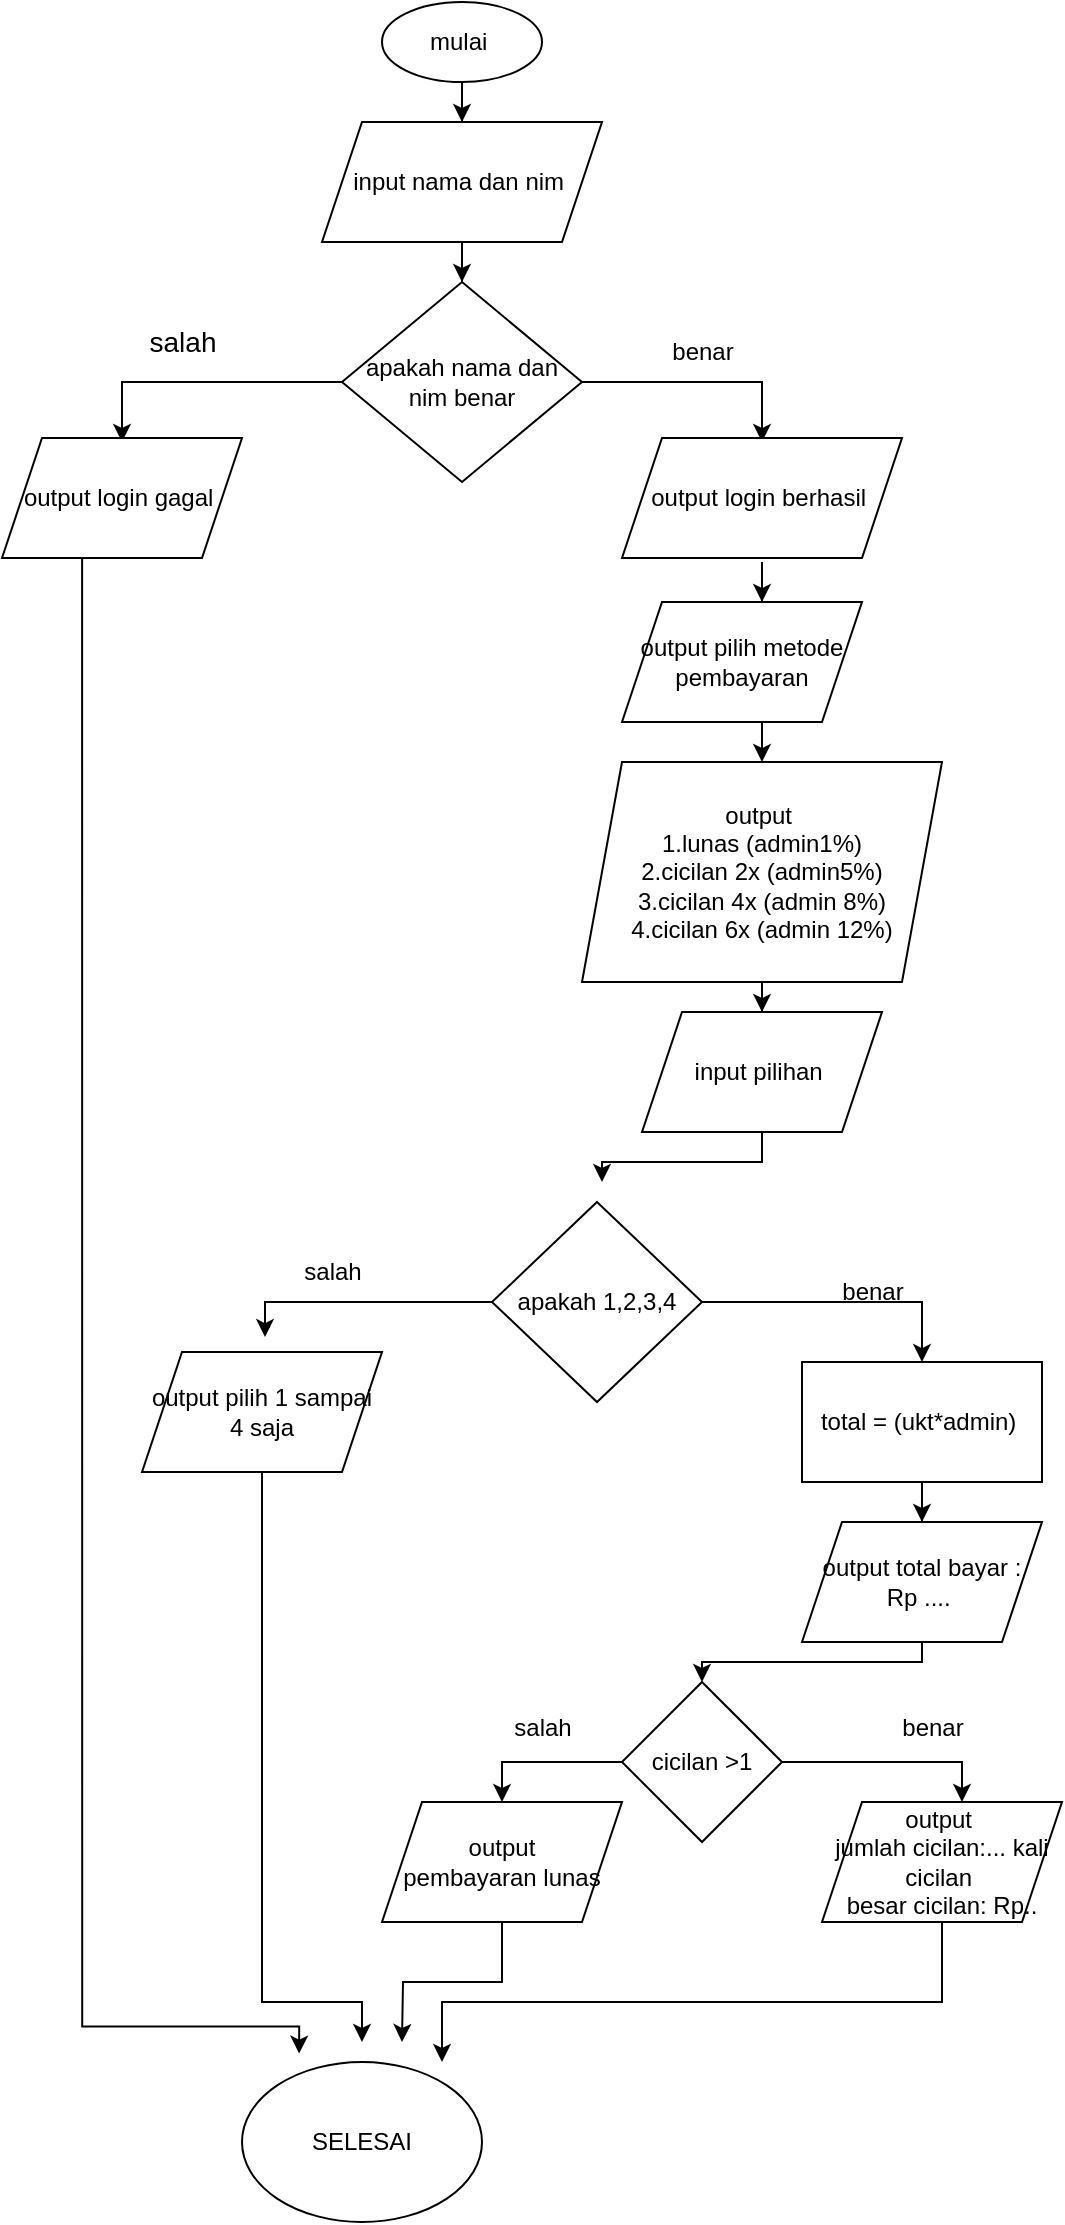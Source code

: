 <mxfile version="28.1.2">
  <diagram name="Page-1" id="s9EJyZMEFwhjkPpfDu9-">
    <mxGraphModel dx="692" dy="501" grid="1" gridSize="10" guides="1" tooltips="1" connect="1" arrows="1" fold="1" page="1" pageScale="1" pageWidth="850" pageHeight="1100" math="0" shadow="0">
      <root>
        <mxCell id="0" />
        <mxCell id="1" parent="0" />
        <mxCell id="C3BFWkX5ecgsuufXOQ3z-1" value="" style="edgeStyle=orthogonalEdgeStyle;rounded=0;orthogonalLoop=1;jettySize=auto;html=1;" edge="1" parent="1" source="C3BFWkX5ecgsuufXOQ3z-2" target="C3BFWkX5ecgsuufXOQ3z-4">
          <mxGeometry relative="1" as="geometry" />
        </mxCell>
        <mxCell id="C3BFWkX5ecgsuufXOQ3z-2" value="mulai&amp;nbsp;" style="ellipse;whiteSpace=wrap;html=1;" vertex="1" parent="1">
          <mxGeometry x="350" y="25" width="80" height="40" as="geometry" />
        </mxCell>
        <mxCell id="C3BFWkX5ecgsuufXOQ3z-3" value="" style="edgeStyle=orthogonalEdgeStyle;rounded=0;orthogonalLoop=1;jettySize=auto;html=1;" edge="1" parent="1" source="C3BFWkX5ecgsuufXOQ3z-4" target="C3BFWkX5ecgsuufXOQ3z-7">
          <mxGeometry relative="1" as="geometry" />
        </mxCell>
        <mxCell id="C3BFWkX5ecgsuufXOQ3z-4" value="input nama dan nim&amp;nbsp;" style="shape=parallelogram;perimeter=parallelogramPerimeter;whiteSpace=wrap;html=1;fixedSize=1;" vertex="1" parent="1">
          <mxGeometry x="320" y="85" width="140" height="60" as="geometry" />
        </mxCell>
        <mxCell id="C3BFWkX5ecgsuufXOQ3z-5" value="&lt;font style=&quot;font-size: 14px;&quot;&gt;salah&lt;/font&gt;" style="edgeStyle=orthogonalEdgeStyle;rounded=0;orthogonalLoop=1;jettySize=auto;html=1;" edge="1" parent="1">
          <mxGeometry x="0.142" y="-20" relative="1" as="geometry">
            <mxPoint x="330" y="215" as="sourcePoint" />
            <mxPoint x="220.0" y="245" as="targetPoint" />
            <Array as="points">
              <mxPoint x="330" y="215" />
              <mxPoint x="220" y="215" />
            </Array>
            <mxPoint as="offset" />
          </mxGeometry>
        </mxCell>
        <mxCell id="C3BFWkX5ecgsuufXOQ3z-6" value="" style="edgeStyle=orthogonalEdgeStyle;rounded=0;orthogonalLoop=1;jettySize=auto;html=1;" edge="1" parent="1" source="C3BFWkX5ecgsuufXOQ3z-7">
          <mxGeometry relative="1" as="geometry">
            <mxPoint x="540" y="245" as="targetPoint" />
            <Array as="points">
              <mxPoint x="540" y="215" />
            </Array>
          </mxGeometry>
        </mxCell>
        <mxCell id="C3BFWkX5ecgsuufXOQ3z-7" value="apakah nama dan nim benar" style="rhombus;whiteSpace=wrap;html=1;" vertex="1" parent="1">
          <mxGeometry x="330" y="165" width="120" height="100" as="geometry" />
        </mxCell>
        <mxCell id="C3BFWkX5ecgsuufXOQ3z-8" value="" style="edgeStyle=orthogonalEdgeStyle;rounded=0;orthogonalLoop=1;jettySize=auto;html=1;" edge="1" parent="1">
          <mxGeometry relative="1" as="geometry">
            <mxPoint x="540" y="335" as="sourcePoint" />
            <mxPoint x="540" y="325" as="targetPoint" />
            <Array as="points">
              <mxPoint x="540" y="305" />
              <mxPoint x="540" y="305" />
            </Array>
          </mxGeometry>
        </mxCell>
        <mxCell id="C3BFWkX5ecgsuufXOQ3z-9" value="benar" style="text;html=1;align=center;verticalAlign=middle;resizable=0;points=[];autosize=1;strokeColor=none;fillColor=none;" vertex="1" parent="1">
          <mxGeometry x="485" y="185" width="50" height="30" as="geometry" />
        </mxCell>
        <mxCell id="C3BFWkX5ecgsuufXOQ3z-10" value="" style="edgeStyle=orthogonalEdgeStyle;rounded=0;orthogonalLoop=1;jettySize=auto;html=1;" edge="1" parent="1" source="C3BFWkX5ecgsuufXOQ3z-11" target="C3BFWkX5ecgsuufXOQ3z-16">
          <mxGeometry relative="1" as="geometry">
            <Array as="points">
              <mxPoint x="540" y="395" />
              <mxPoint x="540" y="395" />
            </Array>
          </mxGeometry>
        </mxCell>
        <mxCell id="C3BFWkX5ecgsuufXOQ3z-11" value="output pilih metode pembayaran" style="shape=parallelogram;perimeter=parallelogramPerimeter;whiteSpace=wrap;html=1;fixedSize=1;" vertex="1" parent="1">
          <mxGeometry x="470" y="325" width="120" height="60" as="geometry" />
        </mxCell>
        <mxCell id="C3BFWkX5ecgsuufXOQ3z-12" style="edgeStyle=orthogonalEdgeStyle;rounded=0;orthogonalLoop=1;jettySize=auto;html=1;entryX=0.238;entryY=0.12;entryDx=0;entryDy=0;entryPerimeter=0;" edge="1" parent="1">
          <mxGeometry relative="1" as="geometry">
            <mxPoint x="308.56" y="1050.8" as="targetPoint" />
            <mxPoint x="200.053" y="289.2" as="sourcePoint" />
            <Array as="points">
              <mxPoint x="200" y="1037.2" />
              <mxPoint x="309" y="1037.2" />
            </Array>
          </mxGeometry>
        </mxCell>
        <mxCell id="C3BFWkX5ecgsuufXOQ3z-13" value="output login gagal&amp;nbsp;" style="shape=parallelogram;perimeter=parallelogramPerimeter;whiteSpace=wrap;html=1;fixedSize=1;" vertex="1" parent="1">
          <mxGeometry x="160" y="243" width="120" height="60" as="geometry" />
        </mxCell>
        <mxCell id="C3BFWkX5ecgsuufXOQ3z-14" value="output login berhasil&amp;nbsp;" style="shape=parallelogram;perimeter=parallelogramPerimeter;whiteSpace=wrap;html=1;fixedSize=1;" vertex="1" parent="1">
          <mxGeometry x="470" y="243" width="140" height="60" as="geometry" />
        </mxCell>
        <mxCell id="C3BFWkX5ecgsuufXOQ3z-15" value="" style="edgeStyle=orthogonalEdgeStyle;rounded=0;orthogonalLoop=1;jettySize=auto;html=1;" edge="1" parent="1" source="C3BFWkX5ecgsuufXOQ3z-16" target="C3BFWkX5ecgsuufXOQ3z-18">
          <mxGeometry relative="1" as="geometry" />
        </mxCell>
        <mxCell id="C3BFWkX5ecgsuufXOQ3z-16" value="output&amp;nbsp;&lt;div&gt;&lt;span style=&quot;background-color: transparent; color: light-dark(rgb(0, 0, 0), rgb(255, 255, 255));&quot;&gt;1.lunas (admin1%)&lt;/span&gt;&lt;div&gt;&lt;div&gt;2.cicilan 2x (admin5%)&lt;/div&gt;&lt;div&gt;3.cicilan 4x (admin 8%)&lt;/div&gt;&lt;div&gt;4.cicilan 6x (admin 12%)&lt;/div&gt;&lt;/div&gt;&lt;/div&gt;" style="shape=parallelogram;perimeter=parallelogramPerimeter;whiteSpace=wrap;html=1;fixedSize=1;" vertex="1" parent="1">
          <mxGeometry x="450" y="405" width="180" height="110" as="geometry" />
        </mxCell>
        <mxCell id="C3BFWkX5ecgsuufXOQ3z-17" style="edgeStyle=orthogonalEdgeStyle;rounded=0;orthogonalLoop=1;jettySize=auto;html=1;" edge="1" parent="1" source="C3BFWkX5ecgsuufXOQ3z-18">
          <mxGeometry relative="1" as="geometry">
            <mxPoint x="460" y="615" as="targetPoint" />
            <Array as="points">
              <mxPoint x="540" y="605" />
              <mxPoint x="460" y="605" />
            </Array>
          </mxGeometry>
        </mxCell>
        <mxCell id="C3BFWkX5ecgsuufXOQ3z-18" value="input pilihan&amp;nbsp;" style="shape=parallelogram;perimeter=parallelogramPerimeter;whiteSpace=wrap;html=1;fixedSize=1;" vertex="1" parent="1">
          <mxGeometry x="480" y="530" width="120" height="60" as="geometry" />
        </mxCell>
        <mxCell id="C3BFWkX5ecgsuufXOQ3z-19" value="" style="edgeStyle=orthogonalEdgeStyle;rounded=0;orthogonalLoop=1;jettySize=auto;html=1;" edge="1" parent="1">
          <mxGeometry relative="1" as="geometry">
            <mxPoint x="405" y="675" as="sourcePoint" />
            <mxPoint x="291.5" y="692.51" as="targetPoint" />
            <Array as="points">
              <mxPoint x="292" y="675" />
            </Array>
          </mxGeometry>
        </mxCell>
        <mxCell id="C3BFWkX5ecgsuufXOQ3z-20" value="" style="edgeStyle=orthogonalEdgeStyle;rounded=0;orthogonalLoop=1;jettySize=auto;html=1;" edge="1" parent="1">
          <mxGeometry relative="1" as="geometry">
            <mxPoint x="499.994" y="674.997" as="sourcePoint" />
            <mxPoint x="619.997" y="705.04" as="targetPoint" />
            <Array as="points">
              <mxPoint x="620" y="675.04" />
            </Array>
          </mxGeometry>
        </mxCell>
        <mxCell id="C3BFWkX5ecgsuufXOQ3z-21" value="apakah 1,2,3,4" style="rhombus;whiteSpace=wrap;html=1;" vertex="1" parent="1">
          <mxGeometry x="405" y="625" width="105" height="100" as="geometry" />
        </mxCell>
        <mxCell id="C3BFWkX5ecgsuufXOQ3z-22" style="edgeStyle=orthogonalEdgeStyle;rounded=0;orthogonalLoop=1;jettySize=auto;html=1;" edge="1" parent="1" source="C3BFWkX5ecgsuufXOQ3z-23">
          <mxGeometry relative="1" as="geometry">
            <mxPoint x="340" y="1045" as="targetPoint" />
            <Array as="points">
              <mxPoint x="290" y="1025" />
              <mxPoint x="340" y="1025" />
            </Array>
          </mxGeometry>
        </mxCell>
        <mxCell id="C3BFWkX5ecgsuufXOQ3z-23" value="output pilih 1 sampai 4 saja" style="shape=parallelogram;perimeter=parallelogramPerimeter;whiteSpace=wrap;html=1;fixedSize=1;" vertex="1" parent="1">
          <mxGeometry x="230" y="700" width="120" height="60" as="geometry" />
        </mxCell>
        <mxCell id="C3BFWkX5ecgsuufXOQ3z-24" value="" style="edgeStyle=orthogonalEdgeStyle;rounded=0;orthogonalLoop=1;jettySize=auto;html=1;" edge="1" parent="1" source="C3BFWkX5ecgsuufXOQ3z-25" target="C3BFWkX5ecgsuufXOQ3z-29">
          <mxGeometry relative="1" as="geometry" />
        </mxCell>
        <mxCell id="C3BFWkX5ecgsuufXOQ3z-25" value="total = (ukt*admin)&amp;nbsp;" style="whiteSpace=wrap;html=1;" vertex="1" parent="1">
          <mxGeometry x="560" y="705" width="120" height="60" as="geometry" />
        </mxCell>
        <mxCell id="C3BFWkX5ecgsuufXOQ3z-26" value="salah" style="text;html=1;align=center;verticalAlign=middle;resizable=0;points=[];autosize=1;strokeColor=none;fillColor=none;" vertex="1" parent="1">
          <mxGeometry x="300" y="645" width="50" height="30" as="geometry" />
        </mxCell>
        <mxCell id="C3BFWkX5ecgsuufXOQ3z-27" value="benar" style="text;html=1;align=center;verticalAlign=middle;resizable=0;points=[];autosize=1;strokeColor=none;fillColor=none;" vertex="1" parent="1">
          <mxGeometry x="570" y="655" width="50" height="30" as="geometry" />
        </mxCell>
        <mxCell id="C3BFWkX5ecgsuufXOQ3z-28" value="" style="edgeStyle=orthogonalEdgeStyle;rounded=0;orthogonalLoop=1;jettySize=auto;html=1;" edge="1" parent="1" source="C3BFWkX5ecgsuufXOQ3z-29" target="C3BFWkX5ecgsuufXOQ3z-32">
          <mxGeometry relative="1" as="geometry">
            <Array as="points">
              <mxPoint x="620" y="855" />
              <mxPoint x="510" y="855" />
            </Array>
          </mxGeometry>
        </mxCell>
        <mxCell id="C3BFWkX5ecgsuufXOQ3z-29" value="output total bayar : Rp ....&amp;nbsp;" style="shape=parallelogram;perimeter=parallelogramPerimeter;whiteSpace=wrap;html=1;fixedSize=1;" vertex="1" parent="1">
          <mxGeometry x="560" y="785" width="120" height="60" as="geometry" />
        </mxCell>
        <mxCell id="C3BFWkX5ecgsuufXOQ3z-30" value="" style="edgeStyle=orthogonalEdgeStyle;rounded=0;orthogonalLoop=1;jettySize=auto;html=1;" edge="1" parent="1" source="C3BFWkX5ecgsuufXOQ3z-32" target="C3BFWkX5ecgsuufXOQ3z-34">
          <mxGeometry relative="1" as="geometry">
            <Array as="points">
              <mxPoint x="640" y="905" />
            </Array>
          </mxGeometry>
        </mxCell>
        <mxCell id="C3BFWkX5ecgsuufXOQ3z-31" value="" style="edgeStyle=orthogonalEdgeStyle;rounded=0;orthogonalLoop=1;jettySize=auto;html=1;exitX=0;exitY=0.5;exitDx=0;exitDy=0;" edge="1" parent="1" source="C3BFWkX5ecgsuufXOQ3z-32">
          <mxGeometry relative="1" as="geometry">
            <mxPoint x="470.0" y="885.0" as="sourcePoint" />
            <mxPoint x="410" y="925" as="targetPoint" />
            <Array as="points">
              <mxPoint x="410" y="905" />
            </Array>
          </mxGeometry>
        </mxCell>
        <mxCell id="C3BFWkX5ecgsuufXOQ3z-32" value="cicilan &amp;gt;1" style="rhombus;whiteSpace=wrap;html=1;" vertex="1" parent="1">
          <mxGeometry x="470" y="865" width="80" height="80" as="geometry" />
        </mxCell>
        <mxCell id="C3BFWkX5ecgsuufXOQ3z-33" style="edgeStyle=orthogonalEdgeStyle;rounded=0;orthogonalLoop=1;jettySize=auto;html=1;" edge="1" parent="1" source="C3BFWkX5ecgsuufXOQ3z-34">
          <mxGeometry relative="1" as="geometry">
            <mxPoint x="380" y="1055" as="targetPoint" />
            <Array as="points">
              <mxPoint x="630" y="1025" />
              <mxPoint x="380" y="1025" />
            </Array>
          </mxGeometry>
        </mxCell>
        <mxCell id="C3BFWkX5ecgsuufXOQ3z-34" value="output&amp;nbsp;&lt;div&gt;jumlah cicilan:... kali cicilan&amp;nbsp;&lt;/div&gt;&lt;div&gt;besar cicilan: Rp..&lt;/div&gt;" style="shape=parallelogram;perimeter=parallelogramPerimeter;whiteSpace=wrap;html=1;fixedSize=1;" vertex="1" parent="1">
          <mxGeometry x="570" y="925" width="120" height="60" as="geometry" />
        </mxCell>
        <mxCell id="C3BFWkX5ecgsuufXOQ3z-35" value="" style="edgeStyle=orthogonalEdgeStyle;rounded=0;orthogonalLoop=1;jettySize=auto;html=1;" edge="1" parent="1" source="C3BFWkX5ecgsuufXOQ3z-36">
          <mxGeometry relative="1" as="geometry">
            <mxPoint x="360" y="1045" as="targetPoint" />
          </mxGeometry>
        </mxCell>
        <mxCell id="C3BFWkX5ecgsuufXOQ3z-36" value="output&lt;div&gt;pembayaran lunas&lt;/div&gt;" style="shape=parallelogram;perimeter=parallelogramPerimeter;whiteSpace=wrap;html=1;fixedSize=1;" vertex="1" parent="1">
          <mxGeometry x="350" y="925" width="120" height="60" as="geometry" />
        </mxCell>
        <mxCell id="C3BFWkX5ecgsuufXOQ3z-37" value="salah" style="text;html=1;align=center;verticalAlign=middle;resizable=0;points=[];autosize=1;strokeColor=none;fillColor=none;" vertex="1" parent="1">
          <mxGeometry x="405" y="873" width="50" height="30" as="geometry" />
        </mxCell>
        <mxCell id="C3BFWkX5ecgsuufXOQ3z-38" value="benar" style="text;html=1;align=center;verticalAlign=middle;resizable=0;points=[];autosize=1;strokeColor=none;fillColor=none;" vertex="1" parent="1">
          <mxGeometry x="600" y="873" width="50" height="30" as="geometry" />
        </mxCell>
        <mxCell id="C3BFWkX5ecgsuufXOQ3z-39" value="SELESAI" style="ellipse;whiteSpace=wrap;html=1;" vertex="1" parent="1">
          <mxGeometry x="280" y="1055" width="120" height="80" as="geometry" />
        </mxCell>
      </root>
    </mxGraphModel>
  </diagram>
</mxfile>
